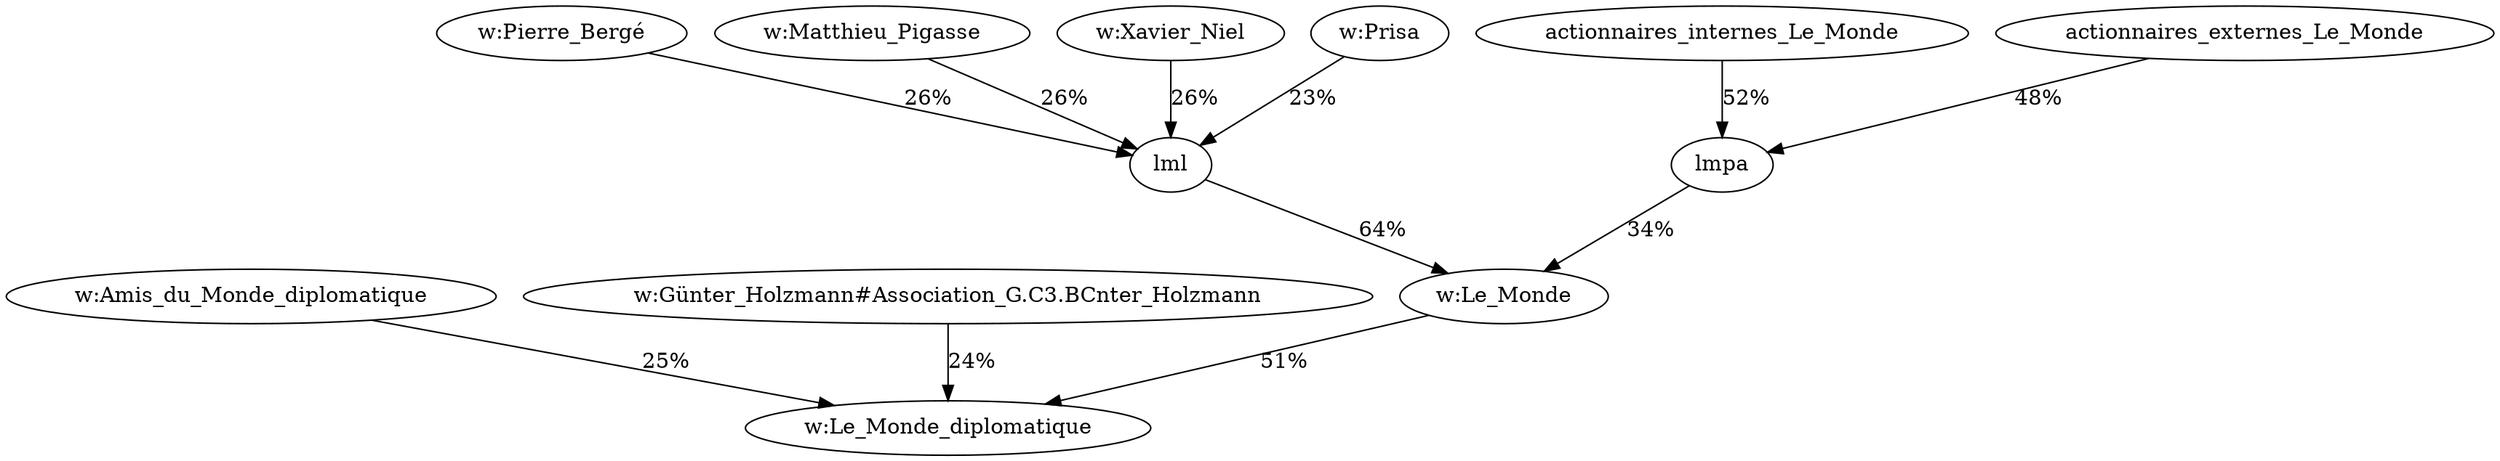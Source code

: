digraph G {
  "w:Le_Monde" -> "w:Le_Monde_diplomatique" [label="51%"];
  "lml" -> "w:Le_Monde" [label="64%"];
  "w:Pierre_Bergé" -> "lml" [label="26%"];
  "w:Matthieu_Pigasse" -> "lml" [label="26%"];
  "w:Xavier_Niel" -> "lml" [label="26%"];
  "w:Prisa" -> "lml" [label="23%"];
  "lmpa" -> "w:Le_Monde" [label="34%"];
  "actionnaires_internes_Le_Monde" -> "lmpa" [label="52%"];
  "actionnaires_externes_Le_Monde" -> "lmpa" [label="48%"];
  "w:Amis_du_Monde_diplomatique" -> "w:Le_Monde_diplomatique" [label="25%"];
  "w:Günter_Holzmann#Association_G.C3.BCnter_Holzmann" -> "w:Le_Monde_diplomatique" [label="24%"];
}